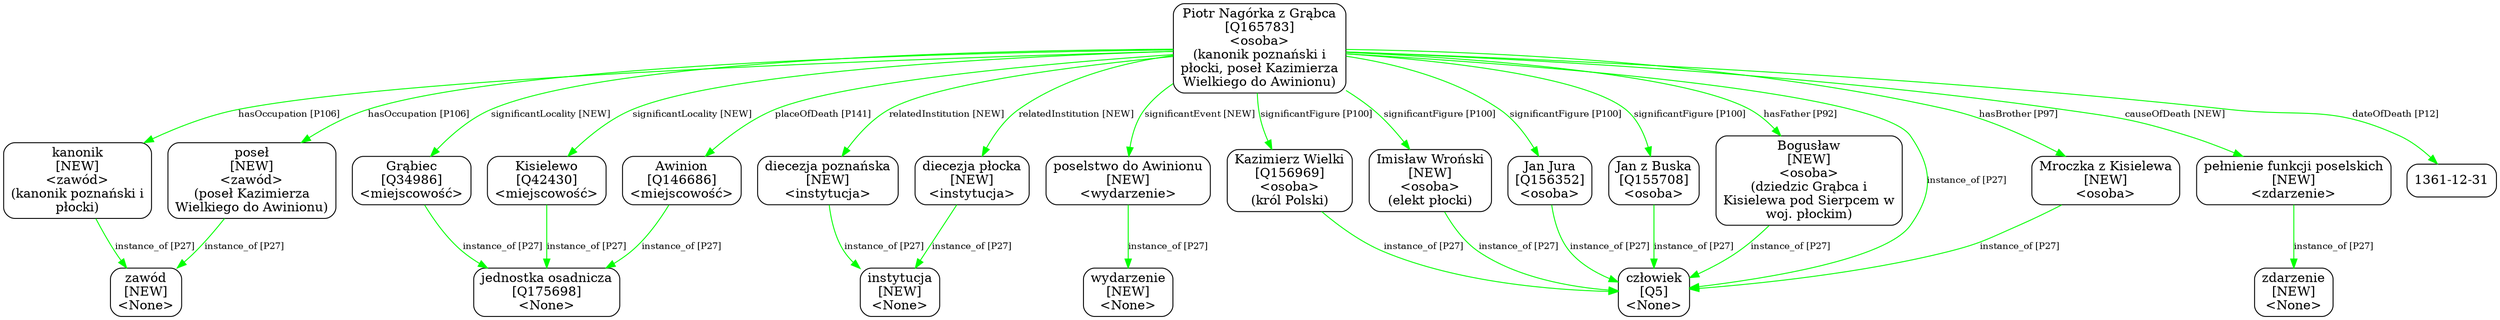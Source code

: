 digraph {
	node [shape=box,
		style=rounded
	];
	edge [fontsize=10];
	"Piotr Nagórka z Grąbca
[Q165783]
<osoba>
(kanonik poznański i
płocki, poseł Kazimierza
Wielkiego do Awinionu)"	[color=black,
		label="Piotr Nagórka z Grąbca
[Q165783]
<osoba>
(kanonik poznański i
płocki, poseł Kazimierza
Wielkiego do Awinionu)"];
	"kanonik
[NEW]
<zawód>
(kanonik poznański i
płocki)"	[color=black,
		label="kanonik
[NEW]
<zawód>
(kanonik poznański i
płocki)"];
	"Piotr Nagórka z Grąbca
[Q165783]
<osoba>
(kanonik poznański i
płocki, poseł Kazimierza
Wielkiego do Awinionu)" -> "kanonik
[NEW]
<zawód>
(kanonik poznański i
płocki)"	[color=green,
		label="hasOccupation [P106]"];
	"poseł
[NEW]
<zawód>
(poseł Kazimierza
Wielkiego do Awinionu)"	[color=black,
		label="poseł
[NEW]
<zawód>
(poseł Kazimierza
Wielkiego do Awinionu)"];
	"Piotr Nagórka z Grąbca
[Q165783]
<osoba>
(kanonik poznański i
płocki, poseł Kazimierza
Wielkiego do Awinionu)" -> "poseł
[NEW]
<zawód>
(poseł Kazimierza
Wielkiego do Awinionu)"	[color=green,
		label="hasOccupation [P106]"];
	"Awinion
[Q146686]
<miejscowość>"	[color=black,
		label="Awinion
[Q146686]
<miejscowość>"];
	"Piotr Nagórka z Grąbca
[Q165783]
<osoba>
(kanonik poznański i
płocki, poseł Kazimierza
Wielkiego do Awinionu)" -> "Awinion
[Q146686]
<miejscowość>"	[color=green,
		label="placeOfDeath [P141]"];
	"Bogusław
[NEW]
<osoba>
(dziedzic Grąbca i
Kisielewa pod Sierpcem w
woj. płockim)"	[color=black,
		label="Bogusław
[NEW]
<osoba>
(dziedzic Grąbca i
Kisielewa pod Sierpcem w
woj. płockim)"];
	"Piotr Nagórka z Grąbca
[Q165783]
<osoba>
(kanonik poznański i
płocki, poseł Kazimierza
Wielkiego do Awinionu)" -> "Bogusław
[NEW]
<osoba>
(dziedzic Grąbca i
Kisielewa pod Sierpcem w
woj. płockim)"	[color=green,
		label="hasFather [P92]"];
	"Mroczka z Kisielewa
[NEW]
<osoba>"	[color=black,
		label="Mroczka z Kisielewa
[NEW]
<osoba>"];
	"Piotr Nagórka z Grąbca
[Q165783]
<osoba>
(kanonik poznański i
płocki, poseł Kazimierza
Wielkiego do Awinionu)" -> "Mroczka z Kisielewa
[NEW]
<osoba>"	[color=green,
		label="hasBrother [P97]"];
	"Kazimierz Wielki
[Q156969]
<osoba>
(król Polski)"	[color=black,
		label="Kazimierz Wielki
[Q156969]
<osoba>
(król Polski)"];
	"Piotr Nagórka z Grąbca
[Q165783]
<osoba>
(kanonik poznański i
płocki, poseł Kazimierza
Wielkiego do Awinionu)" -> "Kazimierz Wielki
[Q156969]
<osoba>
(król Polski)"	[color=green,
		label="significantFigure [P100]"];
	"Grąbiec
[Q34986]
<miejscowość>"	[color=black,
		label="Grąbiec
[Q34986]
<miejscowość>"];
	"Piotr Nagórka z Grąbca
[Q165783]
<osoba>
(kanonik poznański i
płocki, poseł Kazimierza
Wielkiego do Awinionu)" -> "Grąbiec
[Q34986]
<miejscowość>"	[color=green,
		label="significantLocality [NEW]"];
	"Kisielewo
[Q42430]
<miejscowość>"	[color=black,
		label="Kisielewo
[Q42430]
<miejscowość>"];
	"Piotr Nagórka z Grąbca
[Q165783]
<osoba>
(kanonik poznański i
płocki, poseł Kazimierza
Wielkiego do Awinionu)" -> "Kisielewo
[Q42430]
<miejscowość>"	[color=green,
		label="significantLocality [NEW]"];
	"diecezja płocka
[NEW]
<instytucja>"	[color=black,
		label="diecezja płocka
[NEW]
<instytucja>"];
	"Piotr Nagórka z Grąbca
[Q165783]
<osoba>
(kanonik poznański i
płocki, poseł Kazimierza
Wielkiego do Awinionu)" -> "diecezja płocka
[NEW]
<instytucja>"	[color=green,
		label="relatedInstitution [NEW]"];
	"diecezja poznańska
[NEW]
<instytucja>"	[color=black,
		label="diecezja poznańska
[NEW]
<instytucja>"];
	"Piotr Nagórka z Grąbca
[Q165783]
<osoba>
(kanonik poznański i
płocki, poseł Kazimierza
Wielkiego do Awinionu)" -> "diecezja poznańska
[NEW]
<instytucja>"	[color=green,
		label="relatedInstitution [NEW]"];
	"poselstwo do Awinionu
[NEW]
<wydarzenie>"	[color=black,
		label="poselstwo do Awinionu
[NEW]
<wydarzenie>"];
	"Piotr Nagórka z Grąbca
[Q165783]
<osoba>
(kanonik poznański i
płocki, poseł Kazimierza
Wielkiego do Awinionu)" -> "poselstwo do Awinionu
[NEW]
<wydarzenie>"	[color=green,
		label="significantEvent [NEW]"];
	"Imisław Wroński
[NEW]
<osoba>
(elekt płocki)"	[color=black,
		label="Imisław Wroński
[NEW]
<osoba>
(elekt płocki)"];
	"Piotr Nagórka z Grąbca
[Q165783]
<osoba>
(kanonik poznański i
płocki, poseł Kazimierza
Wielkiego do Awinionu)" -> "Imisław Wroński
[NEW]
<osoba>
(elekt płocki)"	[color=green,
		label="significantFigure [P100]"];
	"Jan Jura
[Q156352]
<osoba>"	[color=black,
		label="Jan Jura
[Q156352]
<osoba>"];
	"Piotr Nagórka z Grąbca
[Q165783]
<osoba>
(kanonik poznański i
płocki, poseł Kazimierza
Wielkiego do Awinionu)" -> "Jan Jura
[Q156352]
<osoba>"	[color=green,
		label="significantFigure [P100]"];
	"Jan z Buska
[Q155708]
<osoba>"	[color=black,
		label="Jan z Buska
[Q155708]
<osoba>"];
	"Piotr Nagórka z Grąbca
[Q165783]
<osoba>
(kanonik poznański i
płocki, poseł Kazimierza
Wielkiego do Awinionu)" -> "Jan z Buska
[Q155708]
<osoba>"	[color=green,
		label="significantFigure [P100]"];
	"pełnienie funkcji poselskich
[NEW]
<zdarzenie>"	[color=black,
		label="pełnienie funkcji poselskich
[NEW]
<zdarzenie>"];
	"Piotr Nagórka z Grąbca
[Q165783]
<osoba>
(kanonik poznański i
płocki, poseł Kazimierza
Wielkiego do Awinionu)" -> "pełnienie funkcji poselskich
[NEW]
<zdarzenie>"	[color=green,
		label="causeOfDeath [NEW]"];
	"Piotr Nagórka z Grąbca
[Q165783]
<osoba>
(kanonik poznański i
płocki, poseł Kazimierza
Wielkiego do Awinionu)" -> "człowiek
[Q5]
<None>"	[color=green,
		label="instance_of [P27]"];
	"Piotr Nagórka z Grąbca
[Q165783]
<osoba>
(kanonik poznański i
płocki, poseł Kazimierza
Wielkiego do Awinionu)" -> "1361-12-31"	[color=green,
		label="dateOfDeath [P12]",
		minlen=1];
	"kanonik
[NEW]
<zawód>
(kanonik poznański i
płocki)" -> "zawód
[NEW]
<None>"	[color=green,
		label="instance_of [P27]"];
	"poseł
[NEW]
<zawód>
(poseł Kazimierza
Wielkiego do Awinionu)" -> "zawód
[NEW]
<None>"	[color=green,
		label="instance_of [P27]"];
	"Awinion
[Q146686]
<miejscowość>" -> "jednostka osadnicza
[Q175698]
<None>"	[color=green,
		label="instance_of [P27]"];
	"Bogusław
[NEW]
<osoba>
(dziedzic Grąbca i
Kisielewa pod Sierpcem w
woj. płockim)" -> "człowiek
[Q5]
<None>"	[color=green,
		label="instance_of [P27]"];
	"Mroczka z Kisielewa
[NEW]
<osoba>" -> "człowiek
[Q5]
<None>"	[color=green,
		label="instance_of [P27]"];
	"Kazimierz Wielki
[Q156969]
<osoba>
(król Polski)" -> "człowiek
[Q5]
<None>"	[color=green,
		label="instance_of [P27]"];
	"Grąbiec
[Q34986]
<miejscowość>" -> "jednostka osadnicza
[Q175698]
<None>"	[color=green,
		label="instance_of [P27]"];
	"Kisielewo
[Q42430]
<miejscowość>" -> "jednostka osadnicza
[Q175698]
<None>"	[color=green,
		label="instance_of [P27]"];
	"diecezja płocka
[NEW]
<instytucja>" -> "instytucja
[NEW]
<None>"	[color=green,
		label="instance_of [P27]"];
	"diecezja poznańska
[NEW]
<instytucja>" -> "instytucja
[NEW]
<None>"	[color=green,
		label="instance_of [P27]"];
	"poselstwo do Awinionu
[NEW]
<wydarzenie>" -> "wydarzenie
[NEW]
<None>"	[color=green,
		label="instance_of [P27]",
		minlen=1];
	"Imisław Wroński
[NEW]
<osoba>
(elekt płocki)" -> "człowiek
[Q5]
<None>"	[color=green,
		label="instance_of [P27]"];
	"Jan Jura
[Q156352]
<osoba>" -> "człowiek
[Q5]
<None>"	[color=green,
		label="instance_of [P27]"];
	"Jan z Buska
[Q155708]
<osoba>" -> "człowiek
[Q5]
<None>"	[color=green,
		label="instance_of [P27]"];
	"pełnienie funkcji poselskich
[NEW]
<zdarzenie>" -> "zdarzenie
[NEW]
<None>"	[color=green,
		label="instance_of [P27]",
		minlen=1];
}
